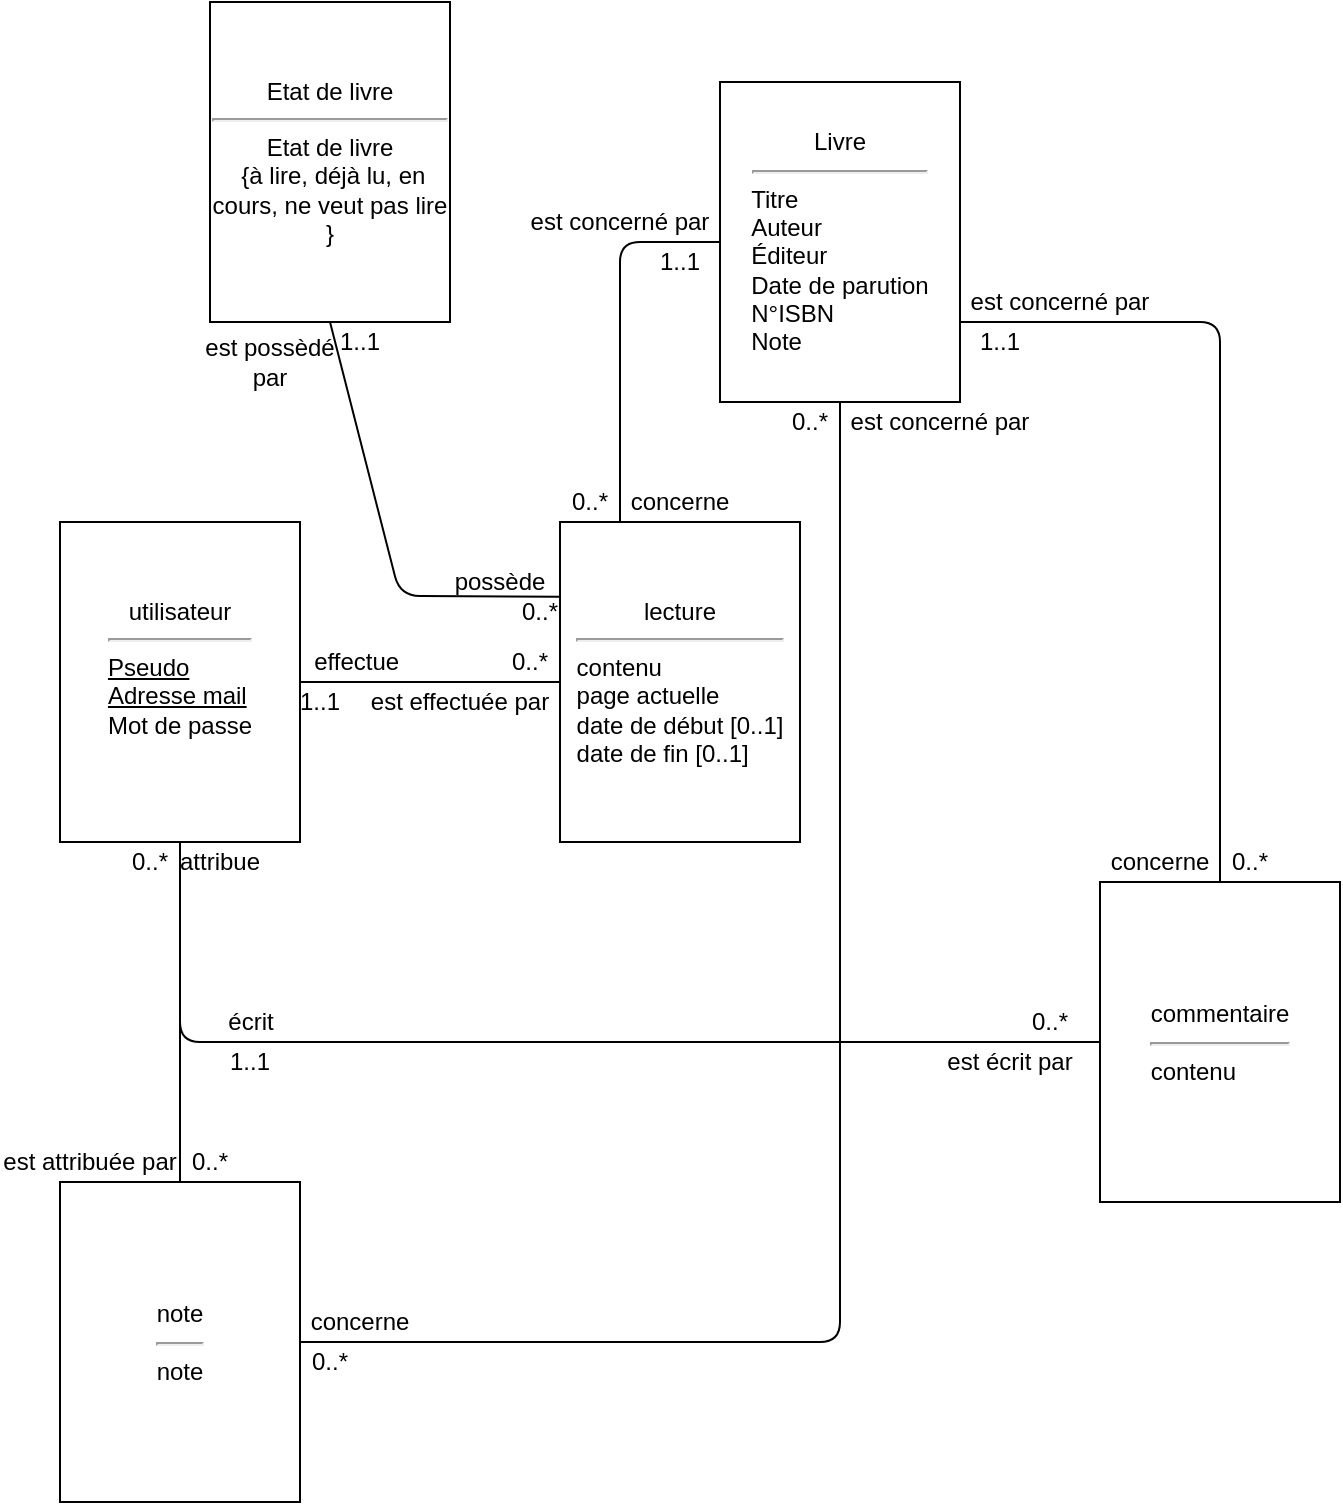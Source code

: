 <mxfile>
    <diagram id="hxAFpiNVnYTk_TpAs3Ui" name="Page-1">
        <mxGraphModel dx="1309" dy="785" grid="1" gridSize="10" guides="1" tooltips="1" connect="1" arrows="1" fold="1" page="1" pageScale="1" pageWidth="827" pageHeight="1169" background="none" math="0" shadow="0">
            <root>
                <mxCell id="0"/>
                <mxCell id="1" parent="0"/>
                <mxCell id="2" value="Livre&lt;hr&gt;&lt;div style=&quot;text-align: left;&quot;&gt;&lt;span style=&quot;background-color: initial;&quot;&gt;Titre&lt;/span&gt;&lt;/div&gt;&lt;div style=&quot;text-align: left;&quot;&gt;&lt;span style=&quot;background-color: initial;&quot;&gt;Auteur&lt;/span&gt;&lt;/div&gt;&lt;div style=&quot;text-align: left;&quot;&gt;&lt;span style=&quot;background-color: initial;&quot;&gt;Éditeur&lt;/span&gt;&lt;/div&gt;&lt;div style=&quot;text-align: left;&quot;&gt;&lt;span style=&quot;background-color: initial;&quot;&gt;Date de parution&lt;/span&gt;&lt;/div&gt;&lt;div style=&quot;text-align: left;&quot;&gt;&lt;span style=&quot;background-color: initial;&quot;&gt;N°ISBN&lt;/span&gt;&lt;/div&gt;&lt;div style=&quot;text-align: left;&quot;&gt;&lt;span style=&quot;background-color: initial;&quot;&gt;Note&lt;/span&gt;&lt;/div&gt;" style="rounded=0;whiteSpace=wrap;html=1;" parent="1" vertex="1">
                    <mxGeometry x="440" y="120" width="120" height="160" as="geometry"/>
                </mxCell>
                <mxCell id="11" style="edgeStyle=none;html=1;endArrow=none;endFill=0;" parent="1" source="3" target="6" edge="1">
                    <mxGeometry relative="1" as="geometry">
                        <Array as="points">
                            <mxPoint x="170" y="600"/>
                        </Array>
                    </mxGeometry>
                </mxCell>
                <mxCell id="17" style="edgeStyle=none;html=1;entryX=0.5;entryY=0;entryDx=0;entryDy=0;endArrow=none;endFill=0;" parent="1" source="3" target="8" edge="1">
                    <mxGeometry relative="1" as="geometry"/>
                </mxCell>
                <mxCell id="39" style="edgeStyle=none;html=1;entryX=0;entryY=0.5;entryDx=0;entryDy=0;endArrow=none;endFill=0;" edge="1" parent="1" source="3" target="7">
                    <mxGeometry relative="1" as="geometry"/>
                </mxCell>
                <mxCell id="3" value="utilisateur&lt;hr&gt;&lt;div style=&quot;text-align: left;&quot;&gt;&lt;u&gt;Pseudo&lt;/u&gt;&lt;/div&gt;&lt;div style=&quot;text-align: left;&quot;&gt;&lt;u&gt;Adresse mail&lt;/u&gt;&lt;/div&gt;&lt;div style=&quot;text-align: left;&quot;&gt;Mot de passe&lt;/div&gt;&lt;div style=&quot;text-align: left;&quot;&gt;&lt;br&gt;&lt;/div&gt;" style="rounded=0;whiteSpace=wrap;html=1;" parent="1" vertex="1">
                    <mxGeometry x="110" y="340" width="120" height="160" as="geometry"/>
                </mxCell>
                <mxCell id="4" value="Etat de livre&lt;hr&gt;&lt;div style=&quot;&quot;&gt;Etat de livre&lt;br&gt;&amp;nbsp;{à lire, déjà lu, en cours, ne veut pas lire }&lt;/div&gt;" style="rounded=0;whiteSpace=wrap;html=1;" parent="1" vertex="1">
                    <mxGeometry x="185" y="80" width="120" height="160" as="geometry"/>
                </mxCell>
                <mxCell id="22" style="edgeStyle=none;html=1;endArrow=none;endFill=0;entryX=0;entryY=0;entryDx=0;entryDy=0;" parent="1" source="6" target="24" edge="1">
                    <mxGeometry relative="1" as="geometry">
                        <mxPoint x="590" y="240" as="targetPoint"/>
                        <Array as="points">
                            <mxPoint x="690" y="240"/>
                        </Array>
                    </mxGeometry>
                </mxCell>
                <mxCell id="6" value="commentaire&lt;hr&gt;&lt;div style=&quot;text-align: left;&quot;&gt;contenu&lt;/div&gt;" style="rounded=0;whiteSpace=wrap;html=1;" parent="1" vertex="1">
                    <mxGeometry x="630" y="520" width="120" height="160" as="geometry"/>
                </mxCell>
                <mxCell id="47" style="edgeStyle=none;html=1;exitX=0.994;exitY=0.867;exitDx=0;exitDy=0;endArrow=none;endFill=0;entryX=0.5;entryY=1;entryDx=0;entryDy=0;exitPerimeter=0;" edge="1" parent="1" source="48" target="4">
                    <mxGeometry relative="1" as="geometry">
                        <mxPoint x="389.931" y="310" as="targetPoint"/>
                        <Array as="points">
                            <mxPoint x="280" y="377"/>
                        </Array>
                    </mxGeometry>
                </mxCell>
                <mxCell id="53" style="edgeStyle=none;html=1;endArrow=none;endFill=0;entryX=0;entryY=0.5;entryDx=0;entryDy=0;exitX=0.25;exitY=0;exitDx=0;exitDy=0;" edge="1" parent="1" source="7" target="2">
                    <mxGeometry relative="1" as="geometry">
                        <mxPoint x="420" y="200" as="targetPoint"/>
                        <Array as="points">
                            <mxPoint x="390" y="200"/>
                        </Array>
                    </mxGeometry>
                </mxCell>
                <mxCell id="7" value="lecture&lt;hr&gt;&lt;div style=&quot;text-align: left;&quot;&gt;contenu&lt;/div&gt;&lt;div style=&quot;text-align: left;&quot;&gt;page actuelle&lt;/div&gt;&lt;div style=&quot;text-align: left;&quot;&gt;date de début [0..1]&lt;/div&gt;&lt;div style=&quot;text-align: left;&quot;&gt;date de fin [0..1]&lt;/div&gt;" style="rounded=0;whiteSpace=wrap;html=1;" parent="1" vertex="1">
                    <mxGeometry x="360" y="340" width="120" height="160" as="geometry"/>
                </mxCell>
                <mxCell id="34" style="edgeStyle=none;html=1;entryX=0.5;entryY=1;entryDx=0;entryDy=0;endArrow=none;endFill=0;" parent="1" source="8" target="2" edge="1">
                    <mxGeometry relative="1" as="geometry">
                        <Array as="points">
                            <mxPoint x="500" y="750"/>
                        </Array>
                    </mxGeometry>
                </mxCell>
                <mxCell id="8" value="note&lt;hr&gt;&lt;div style=&quot;text-align: left;&quot;&gt;note&lt;/div&gt;" style="rounded=0;whiteSpace=wrap;html=1;" parent="1" vertex="1">
                    <mxGeometry x="110" y="670" width="120" height="160" as="geometry"/>
                </mxCell>
                <mxCell id="12" value="écrit" style="rounded=0;whiteSpace=wrap;html=1;strokeColor=none;fillColor=none;" parent="1" vertex="1">
                    <mxGeometry x="192.5" y="580" width="25" height="20" as="geometry"/>
                </mxCell>
                <mxCell id="13" value="est écrit par" style="rounded=0;whiteSpace=wrap;html=1;strokeColor=none;fillColor=none;" parent="1" vertex="1">
                    <mxGeometry x="550" y="600" width="70" height="20" as="geometry"/>
                </mxCell>
                <mxCell id="14" value="1..1" style="rounded=0;whiteSpace=wrap;html=1;strokeColor=none;fillColor=none;" parent="1" vertex="1">
                    <mxGeometry x="195" y="600" width="20" height="20" as="geometry"/>
                </mxCell>
                <mxCell id="15" value="0..*" style="rounded=0;whiteSpace=wrap;html=1;strokeColor=none;fillColor=none;" parent="1" vertex="1">
                    <mxGeometry x="590" y="580" width="30" height="20" as="geometry"/>
                </mxCell>
                <mxCell id="18" value="attribue" style="rounded=0;whiteSpace=wrap;html=1;strokeColor=none;fillColor=none;" parent="1" vertex="1">
                    <mxGeometry x="170" y="500" width="40" height="20" as="geometry"/>
                </mxCell>
                <mxCell id="19" value="0..*" style="rounded=0;whiteSpace=wrap;html=1;strokeColor=none;fillColor=none;" parent="1" vertex="1">
                    <mxGeometry x="170" y="650" width="30" height="20" as="geometry"/>
                </mxCell>
                <mxCell id="20" value="est attribuée par" style="rounded=0;whiteSpace=wrap;html=1;strokeColor=none;fillColor=none;" parent="1" vertex="1">
                    <mxGeometry x="80" y="650" width="90" height="20" as="geometry"/>
                </mxCell>
                <mxCell id="21" value="0..*" style="rounded=0;whiteSpace=wrap;html=1;strokeColor=none;fillColor=none;" parent="1" vertex="1">
                    <mxGeometry x="140" y="500" width="30" height="20" as="geometry"/>
                </mxCell>
                <mxCell id="23" value="concerne" style="rounded=0;whiteSpace=wrap;html=1;strokeColor=none;fillColor=none;" parent="1" vertex="1">
                    <mxGeometry x="630" y="500" width="60" height="20" as="geometry"/>
                </mxCell>
                <mxCell id="24" value="1..1" style="rounded=0;whiteSpace=wrap;html=1;strokeColor=none;fillColor=none;" parent="1" vertex="1">
                    <mxGeometry x="560" y="240" width="40" height="20" as="geometry"/>
                </mxCell>
                <mxCell id="25" value="est concerné par" style="rounded=0;whiteSpace=wrap;html=1;strokeColor=none;fillColor=none;" parent="1" vertex="1">
                    <mxGeometry x="560" y="220" width="100" height="20" as="geometry"/>
                </mxCell>
                <mxCell id="26" value="0..*" style="rounded=0;whiteSpace=wrap;html=1;strokeColor=none;fillColor=none;" parent="1" vertex="1">
                    <mxGeometry x="690" y="500" width="30" height="20" as="geometry"/>
                </mxCell>
                <mxCell id="35" value="concerne" style="rounded=0;whiteSpace=wrap;html=1;strokeColor=none;fillColor=none;" parent="1" vertex="1">
                    <mxGeometry x="230" y="730" width="60" height="20" as="geometry"/>
                </mxCell>
                <mxCell id="36" value="0..*" style="rounded=0;whiteSpace=wrap;html=1;strokeColor=none;fillColor=none;" parent="1" vertex="1">
                    <mxGeometry x="470" y="280" width="30" height="20" as="geometry"/>
                </mxCell>
                <mxCell id="37" value="est concerné par" style="rounded=0;whiteSpace=wrap;html=1;strokeColor=none;fillColor=none;" parent="1" vertex="1">
                    <mxGeometry x="500" y="280" width="100" height="20" as="geometry"/>
                </mxCell>
                <mxCell id="38" value="0..*" style="rounded=0;whiteSpace=wrap;html=1;strokeColor=none;fillColor=none;" parent="1" vertex="1">
                    <mxGeometry x="230" y="750" width="30" height="20" as="geometry"/>
                </mxCell>
                <mxCell id="40" value="0..*" style="rounded=0;whiteSpace=wrap;html=1;strokeColor=none;fillColor=none;" vertex="1" parent="1">
                    <mxGeometry x="330" y="400" width="30" height="20" as="geometry"/>
                </mxCell>
                <mxCell id="41" value="est effectuée par" style="rounded=0;whiteSpace=wrap;html=1;strokeColor=none;fillColor=none;" vertex="1" parent="1">
                    <mxGeometry x="260" y="420" width="100" height="20" as="geometry"/>
                </mxCell>
                <mxCell id="44" value="1..1" style="rounded=0;whiteSpace=wrap;html=1;strokeColor=none;fillColor=none;" vertex="1" parent="1">
                    <mxGeometry x="230" y="420" width="20" height="20" as="geometry"/>
                </mxCell>
                <mxCell id="45" value="effectue&amp;nbsp;" style="rounded=0;whiteSpace=wrap;html=1;strokeColor=none;fillColor=none;" vertex="1" parent="1">
                    <mxGeometry x="230" y="400" width="60" height="20" as="geometry"/>
                </mxCell>
                <mxCell id="48" value="possède" style="rounded=0;whiteSpace=wrap;html=1;strokeColor=none;fillColor=none;" vertex="1" parent="1">
                    <mxGeometry x="300" y="360" width="60" height="20" as="geometry"/>
                </mxCell>
                <mxCell id="49" value="1..1" style="rounded=0;whiteSpace=wrap;html=1;strokeColor=none;fillColor=none;" vertex="1" parent="1">
                    <mxGeometry x="250" y="240" width="20" height="20" as="geometry"/>
                </mxCell>
                <mxCell id="50" value="est possèdé par" style="rounded=0;whiteSpace=wrap;html=1;strokeColor=none;fillColor=none;" vertex="1" parent="1">
                    <mxGeometry x="180" y="250" width="70" height="20" as="geometry"/>
                </mxCell>
                <mxCell id="52" value="0..*" style="rounded=0;whiteSpace=wrap;html=1;strokeColor=none;fillColor=none;" vertex="1" parent="1">
                    <mxGeometry x="340" y="380" width="20" height="10" as="geometry"/>
                </mxCell>
                <mxCell id="54" value="concerne" style="rounded=0;whiteSpace=wrap;html=1;strokeColor=none;fillColor=none;" vertex="1" parent="1">
                    <mxGeometry x="390" y="320" width="60" height="20" as="geometry"/>
                </mxCell>
                <mxCell id="55" value="1..1" style="rounded=0;whiteSpace=wrap;html=1;strokeColor=none;fillColor=none;" vertex="1" parent="1">
                    <mxGeometry x="400" y="200" width="40" height="20" as="geometry"/>
                </mxCell>
                <mxCell id="56" value="0..*" style="rounded=0;whiteSpace=wrap;html=1;strokeColor=none;fillColor=none;" vertex="1" parent="1">
                    <mxGeometry x="360" y="320" width="30" height="20" as="geometry"/>
                </mxCell>
                <mxCell id="57" value="est concerné par" style="rounded=0;whiteSpace=wrap;html=1;strokeColor=none;fillColor=none;" vertex="1" parent="1">
                    <mxGeometry x="340" y="180" width="100" height="20" as="geometry"/>
                </mxCell>
            </root>
        </mxGraphModel>
    </diagram>
</mxfile>